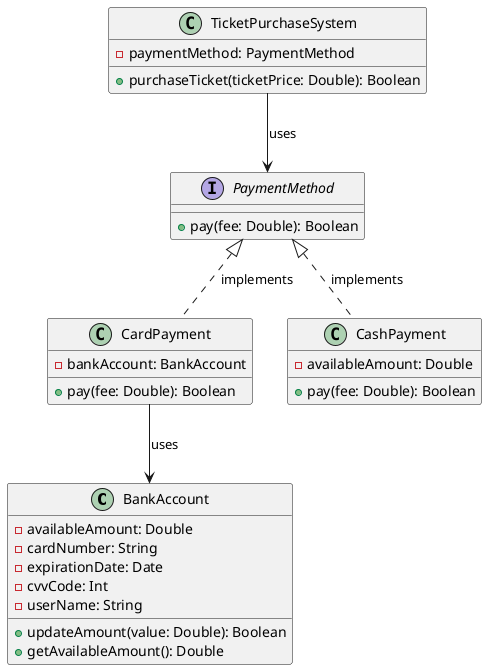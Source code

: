 @startuml
' Definirea claselor
class BankAccount {
    - availableAmount: Double
    - cardNumber: String
    - expirationDate: Date
    - cvvCode: Int
    - userName: String
    + updateAmount(value: Double): Boolean
    + getAvailableAmount(): Double
}

interface PaymentMethod {
    + pay(fee: Double): Boolean
}

class CardPayment {
    - bankAccount: BankAccount
    + pay(fee: Double): Boolean
}

class CashPayment {
    - availableAmount: Double
    + pay(fee: Double): Boolean
}

class TicketPurchaseSystem {
    - paymentMethod: PaymentMethod
    + purchaseTicket(ticketPrice: Double): Boolean
}

' Definirea relațiilor
PaymentMethod <|.. CardPayment  : implements
PaymentMethod <|.. CashPayment  : implements
CardPayment --> BankAccount     : uses
TicketPurchaseSystem --> PaymentMethod : uses

@enduml
